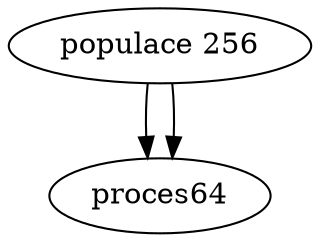 digraph distribution {
rankdir=TD
populace[label="populace 256"]
populace->proces64
populace->proces64
}
